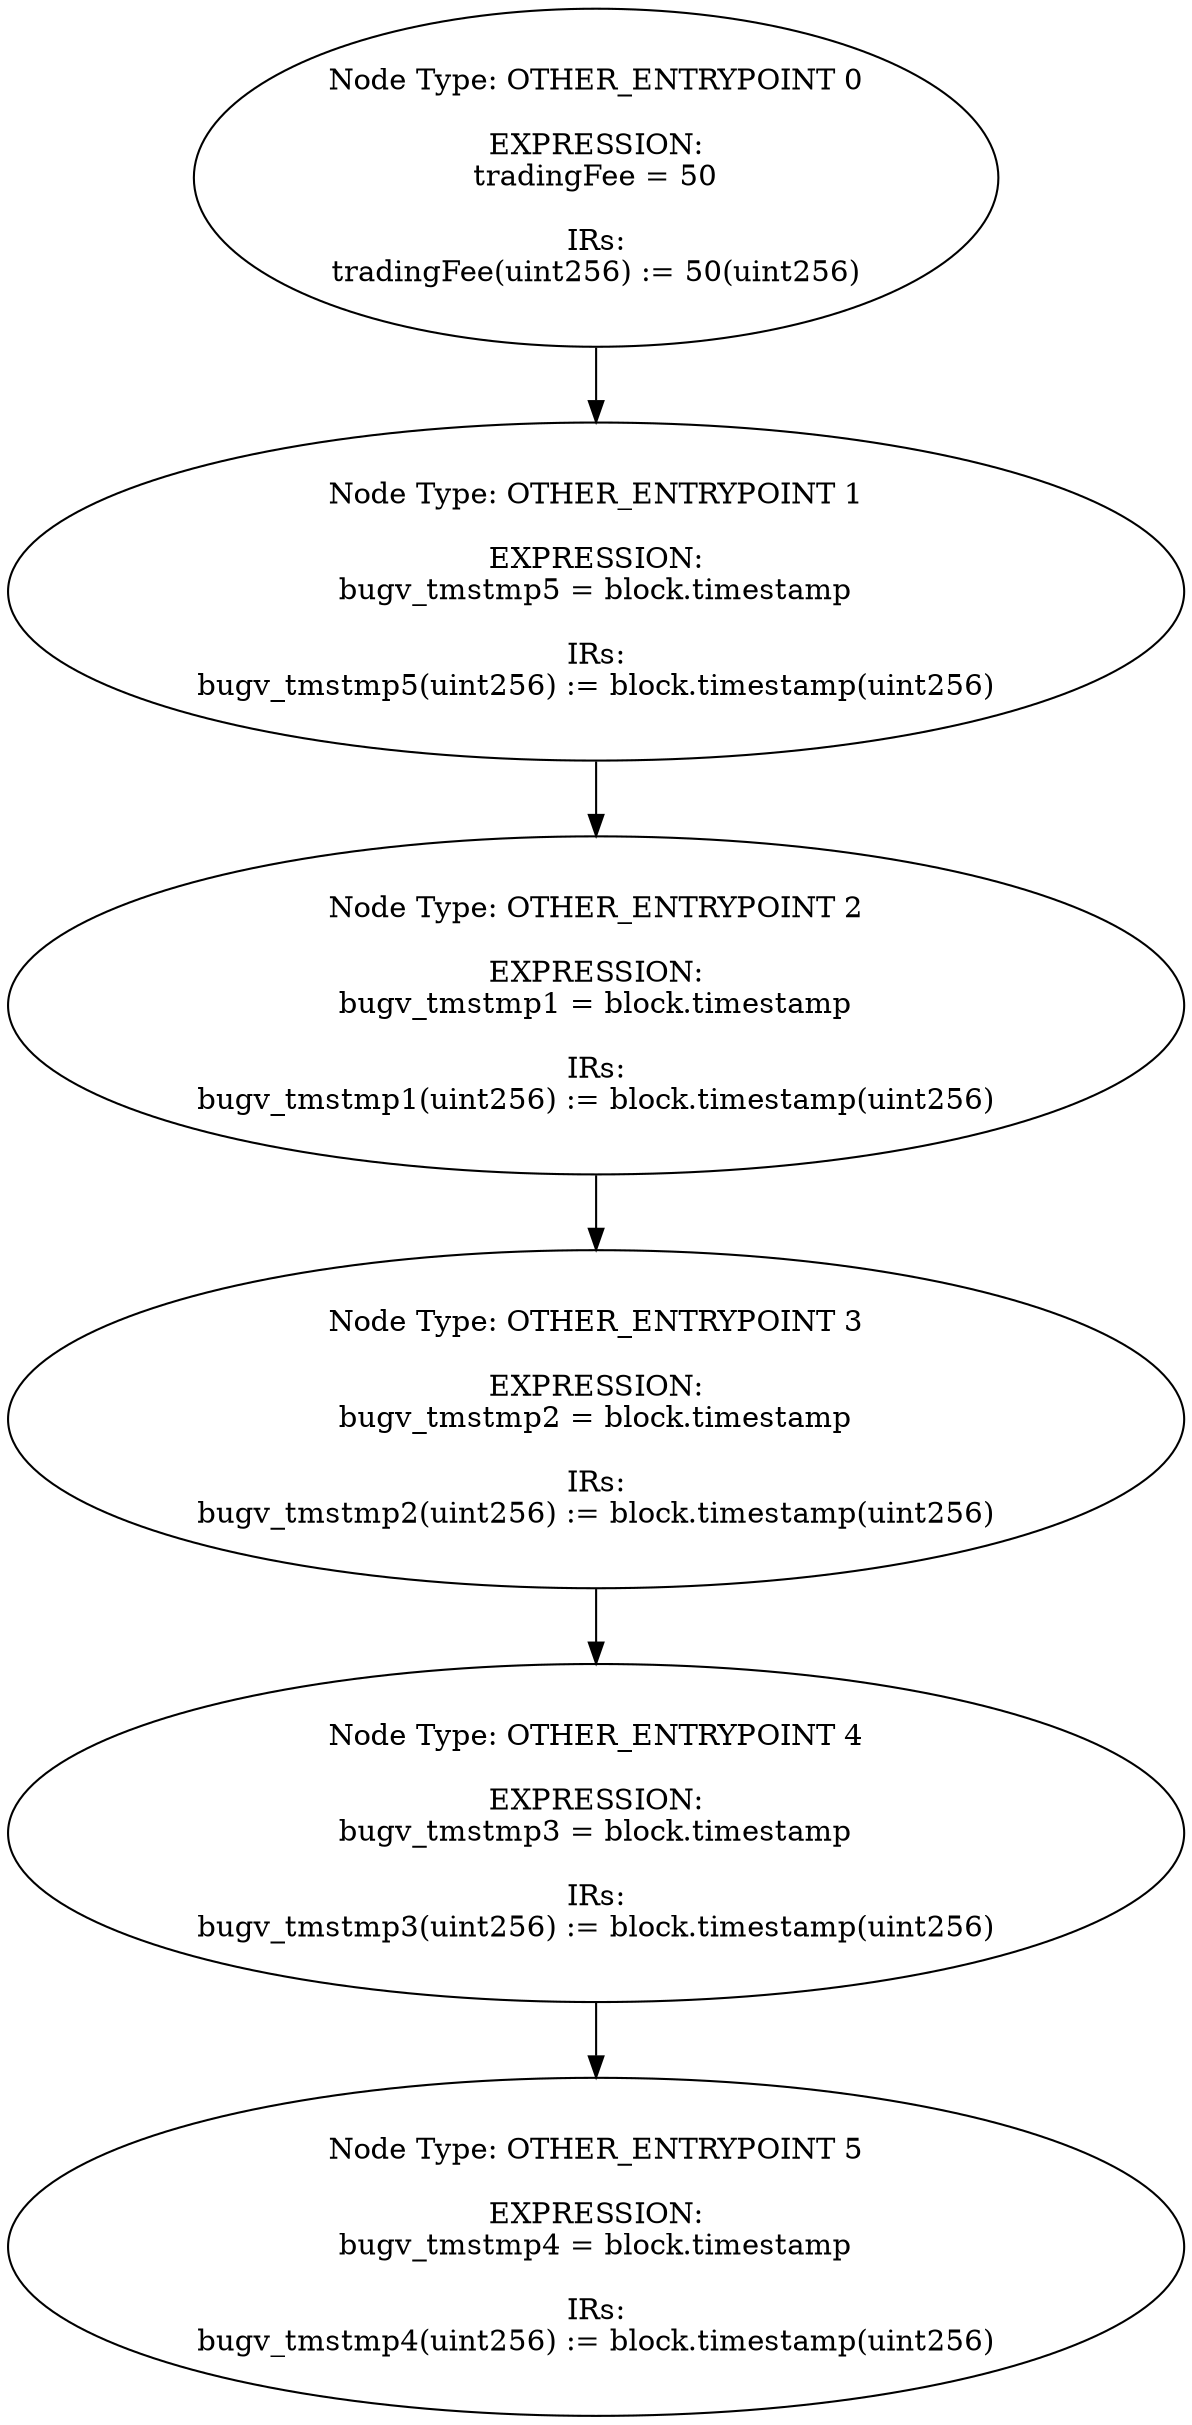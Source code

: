 digraph{
0[label="Node Type: OTHER_ENTRYPOINT 0

EXPRESSION:
tradingFee = 50

IRs:
tradingFee(uint256) := 50(uint256)"];
0->1;
1[label="Node Type: OTHER_ENTRYPOINT 1

EXPRESSION:
bugv_tmstmp5 = block.timestamp

IRs:
bugv_tmstmp5(uint256) := block.timestamp(uint256)"];
1->2;
2[label="Node Type: OTHER_ENTRYPOINT 2

EXPRESSION:
bugv_tmstmp1 = block.timestamp

IRs:
bugv_tmstmp1(uint256) := block.timestamp(uint256)"];
2->3;
3[label="Node Type: OTHER_ENTRYPOINT 3

EXPRESSION:
bugv_tmstmp2 = block.timestamp

IRs:
bugv_tmstmp2(uint256) := block.timestamp(uint256)"];
3->4;
4[label="Node Type: OTHER_ENTRYPOINT 4

EXPRESSION:
bugv_tmstmp3 = block.timestamp

IRs:
bugv_tmstmp3(uint256) := block.timestamp(uint256)"];
4->5;
5[label="Node Type: OTHER_ENTRYPOINT 5

EXPRESSION:
bugv_tmstmp4 = block.timestamp

IRs:
bugv_tmstmp4(uint256) := block.timestamp(uint256)"];
}

